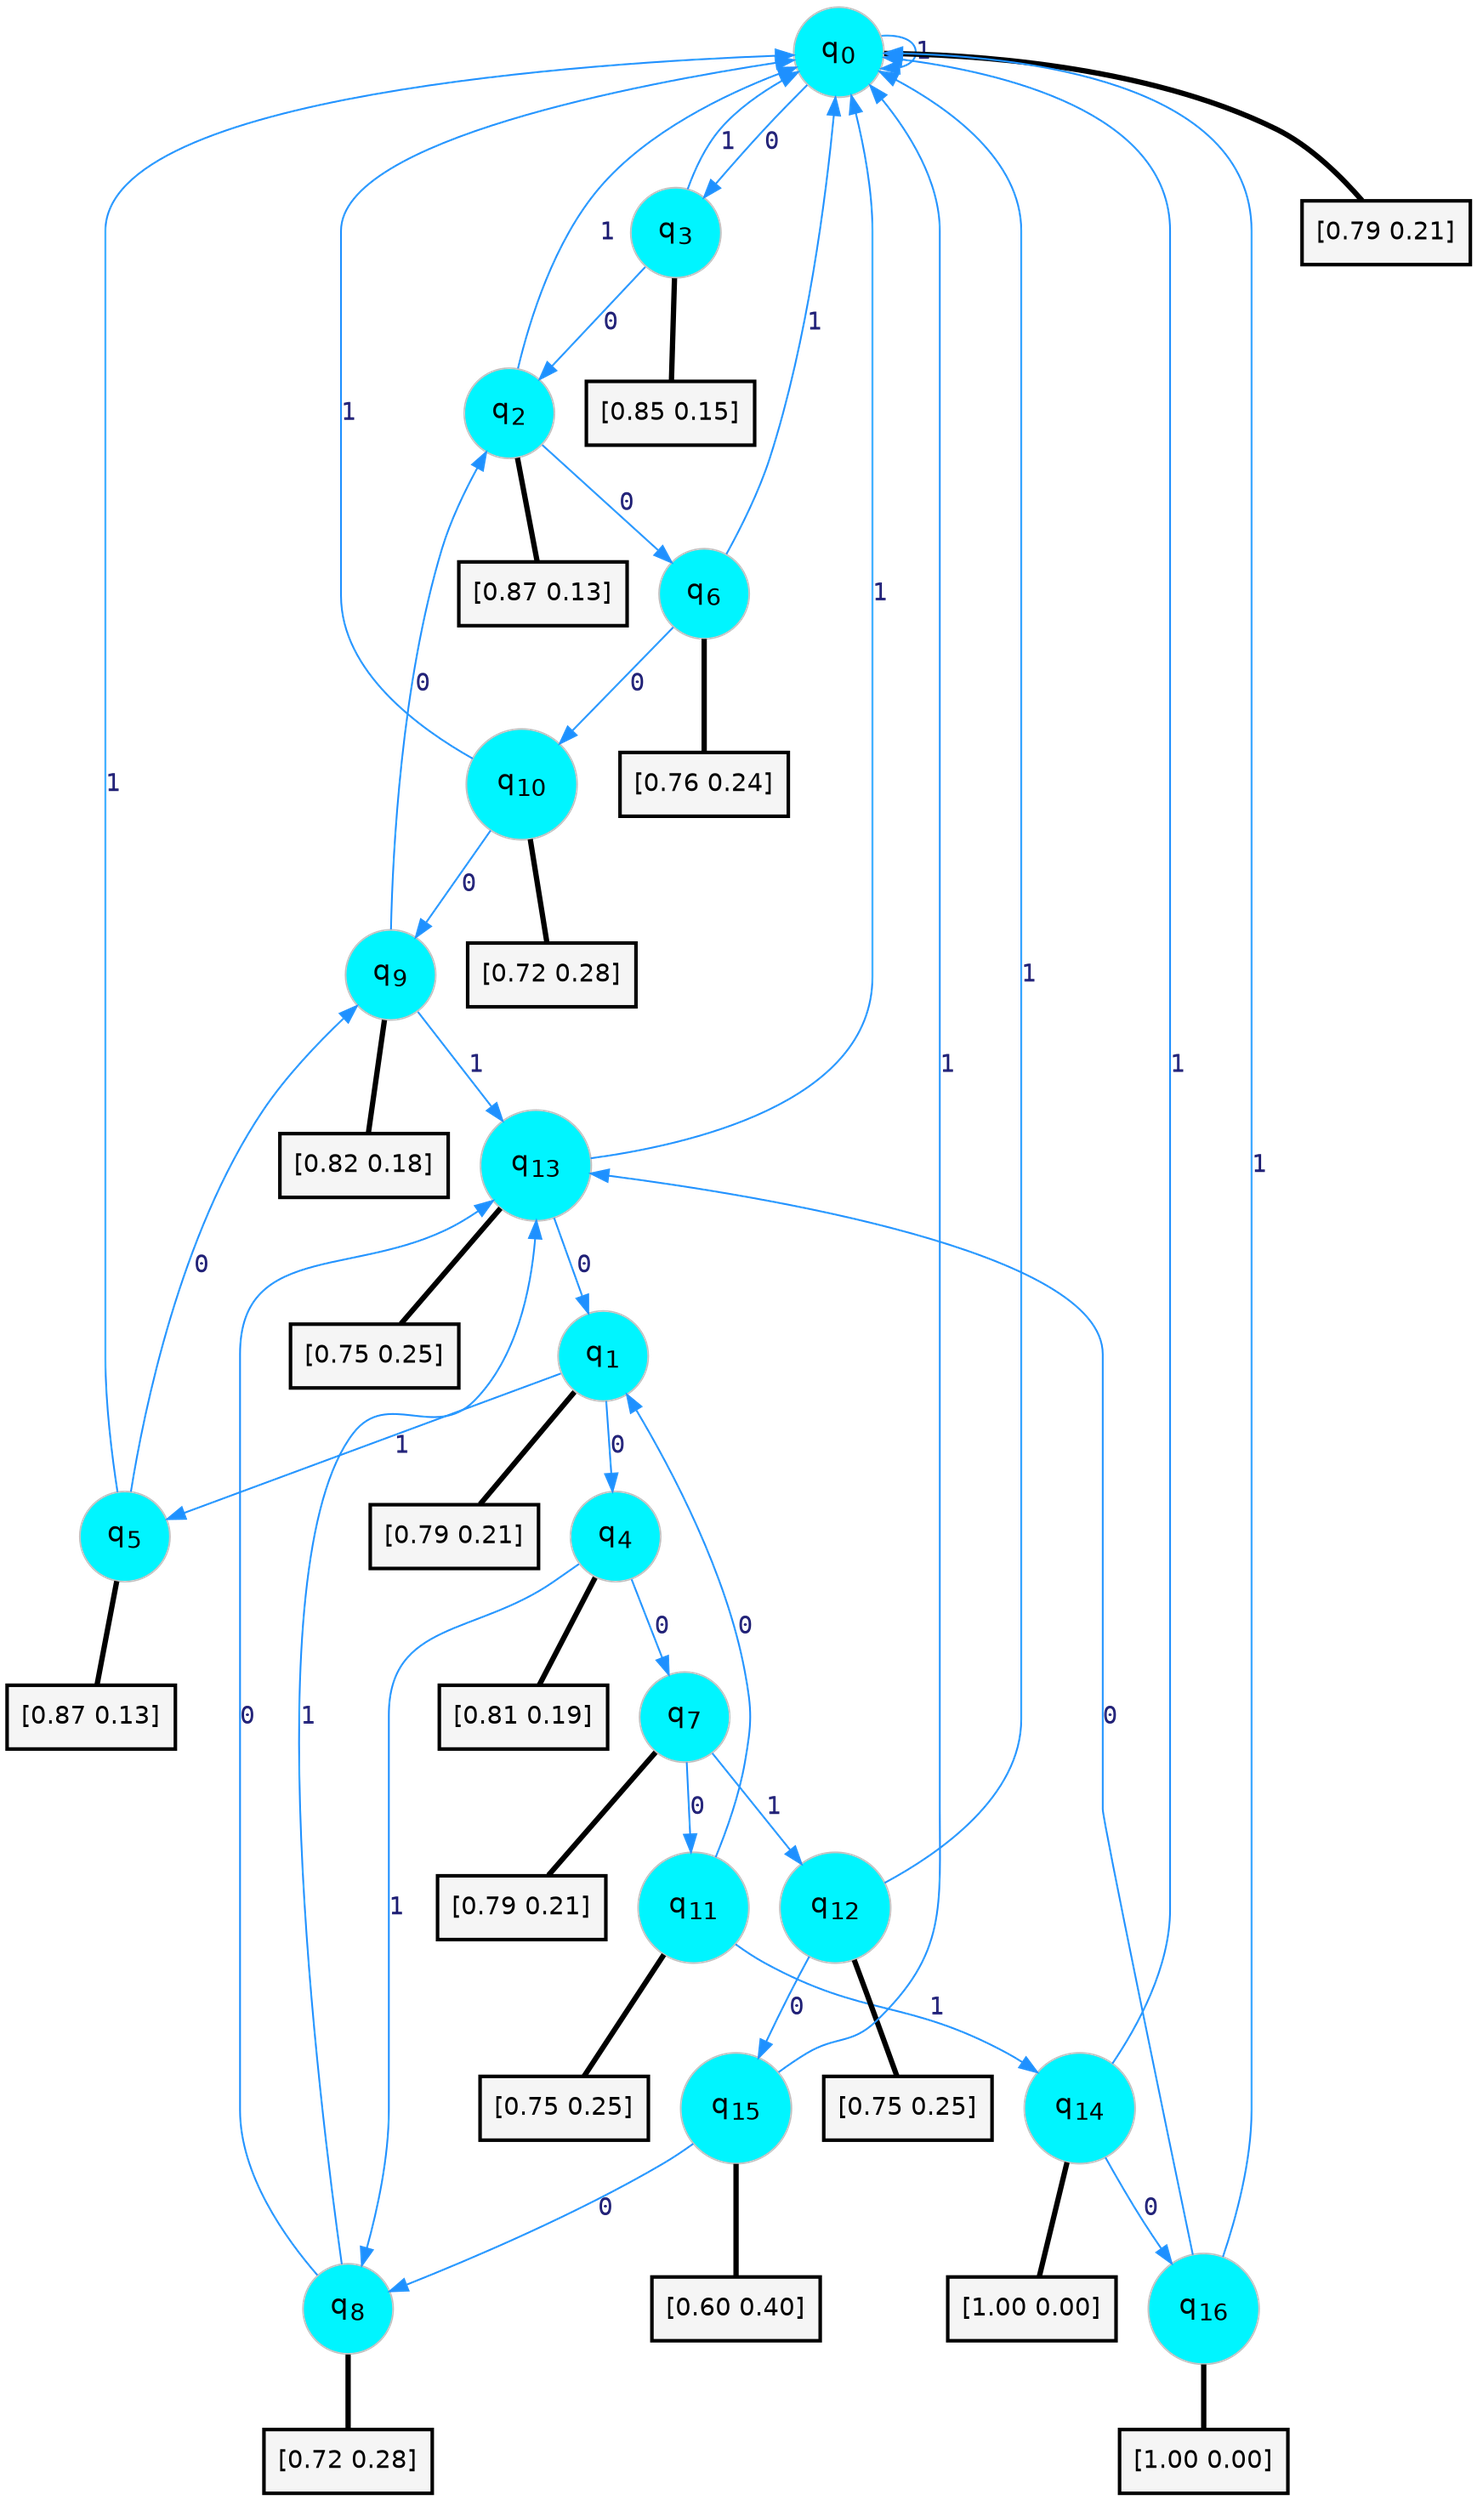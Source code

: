 digraph G {
graph [
bgcolor=transparent, dpi=300, rankdir=TD, size="40,25"];
node [
color=gray, fillcolor=turquoise1, fontcolor=black, fontname=Helvetica, fontsize=16, fontweight=bold, shape=circle, style=filled];
edge [
arrowsize=1, color=dodgerblue1, fontcolor=midnightblue, fontname=courier, fontweight=bold, penwidth=1, style=solid, weight=20];
0[label=<q<SUB>0</SUB>>];
1[label=<q<SUB>1</SUB>>];
2[label=<q<SUB>2</SUB>>];
3[label=<q<SUB>3</SUB>>];
4[label=<q<SUB>4</SUB>>];
5[label=<q<SUB>5</SUB>>];
6[label=<q<SUB>6</SUB>>];
7[label=<q<SUB>7</SUB>>];
8[label=<q<SUB>8</SUB>>];
9[label=<q<SUB>9</SUB>>];
10[label=<q<SUB>10</SUB>>];
11[label=<q<SUB>11</SUB>>];
12[label=<q<SUB>12</SUB>>];
13[label=<q<SUB>13</SUB>>];
14[label=<q<SUB>14</SUB>>];
15[label=<q<SUB>15</SUB>>];
16[label=<q<SUB>16</SUB>>];
17[label="[0.79 0.21]", shape=box,fontcolor=black, fontname=Helvetica, fontsize=14, penwidth=2, fillcolor=whitesmoke,color=black];
18[label="[0.79 0.21]", shape=box,fontcolor=black, fontname=Helvetica, fontsize=14, penwidth=2, fillcolor=whitesmoke,color=black];
19[label="[0.87 0.13]", shape=box,fontcolor=black, fontname=Helvetica, fontsize=14, penwidth=2, fillcolor=whitesmoke,color=black];
20[label="[0.85 0.15]", shape=box,fontcolor=black, fontname=Helvetica, fontsize=14, penwidth=2, fillcolor=whitesmoke,color=black];
21[label="[0.81 0.19]", shape=box,fontcolor=black, fontname=Helvetica, fontsize=14, penwidth=2, fillcolor=whitesmoke,color=black];
22[label="[0.87 0.13]", shape=box,fontcolor=black, fontname=Helvetica, fontsize=14, penwidth=2, fillcolor=whitesmoke,color=black];
23[label="[0.76 0.24]", shape=box,fontcolor=black, fontname=Helvetica, fontsize=14, penwidth=2, fillcolor=whitesmoke,color=black];
24[label="[0.79 0.21]", shape=box,fontcolor=black, fontname=Helvetica, fontsize=14, penwidth=2, fillcolor=whitesmoke,color=black];
25[label="[0.72 0.28]", shape=box,fontcolor=black, fontname=Helvetica, fontsize=14, penwidth=2, fillcolor=whitesmoke,color=black];
26[label="[0.82 0.18]", shape=box,fontcolor=black, fontname=Helvetica, fontsize=14, penwidth=2, fillcolor=whitesmoke,color=black];
27[label="[0.72 0.28]", shape=box,fontcolor=black, fontname=Helvetica, fontsize=14, penwidth=2, fillcolor=whitesmoke,color=black];
28[label="[0.75 0.25]", shape=box,fontcolor=black, fontname=Helvetica, fontsize=14, penwidth=2, fillcolor=whitesmoke,color=black];
29[label="[0.75 0.25]", shape=box,fontcolor=black, fontname=Helvetica, fontsize=14, penwidth=2, fillcolor=whitesmoke,color=black];
30[label="[0.75 0.25]", shape=box,fontcolor=black, fontname=Helvetica, fontsize=14, penwidth=2, fillcolor=whitesmoke,color=black];
31[label="[1.00 0.00]", shape=box,fontcolor=black, fontname=Helvetica, fontsize=14, penwidth=2, fillcolor=whitesmoke,color=black];
32[label="[0.60 0.40]", shape=box,fontcolor=black, fontname=Helvetica, fontsize=14, penwidth=2, fillcolor=whitesmoke,color=black];
33[label="[1.00 0.00]", shape=box,fontcolor=black, fontname=Helvetica, fontsize=14, penwidth=2, fillcolor=whitesmoke,color=black];
0->3 [label=0];
0->0 [label=1];
0->17 [arrowhead=none, penwidth=3,color=black];
1->4 [label=0];
1->5 [label=1];
1->18 [arrowhead=none, penwidth=3,color=black];
2->6 [label=0];
2->0 [label=1];
2->19 [arrowhead=none, penwidth=3,color=black];
3->2 [label=0];
3->0 [label=1];
3->20 [arrowhead=none, penwidth=3,color=black];
4->7 [label=0];
4->8 [label=1];
4->21 [arrowhead=none, penwidth=3,color=black];
5->9 [label=0];
5->0 [label=1];
5->22 [arrowhead=none, penwidth=3,color=black];
6->10 [label=0];
6->0 [label=1];
6->23 [arrowhead=none, penwidth=3,color=black];
7->11 [label=0];
7->12 [label=1];
7->24 [arrowhead=none, penwidth=3,color=black];
8->13 [label=0];
8->13 [label=1];
8->25 [arrowhead=none, penwidth=3,color=black];
9->2 [label=0];
9->13 [label=1];
9->26 [arrowhead=none, penwidth=3,color=black];
10->9 [label=0];
10->0 [label=1];
10->27 [arrowhead=none, penwidth=3,color=black];
11->1 [label=0];
11->14 [label=1];
11->28 [arrowhead=none, penwidth=3,color=black];
12->15 [label=0];
12->0 [label=1];
12->29 [arrowhead=none, penwidth=3,color=black];
13->1 [label=0];
13->0 [label=1];
13->30 [arrowhead=none, penwidth=3,color=black];
14->16 [label=0];
14->0 [label=1];
14->31 [arrowhead=none, penwidth=3,color=black];
15->8 [label=0];
15->0 [label=1];
15->32 [arrowhead=none, penwidth=3,color=black];
16->13 [label=0];
16->0 [label=1];
16->33 [arrowhead=none, penwidth=3,color=black];
}
